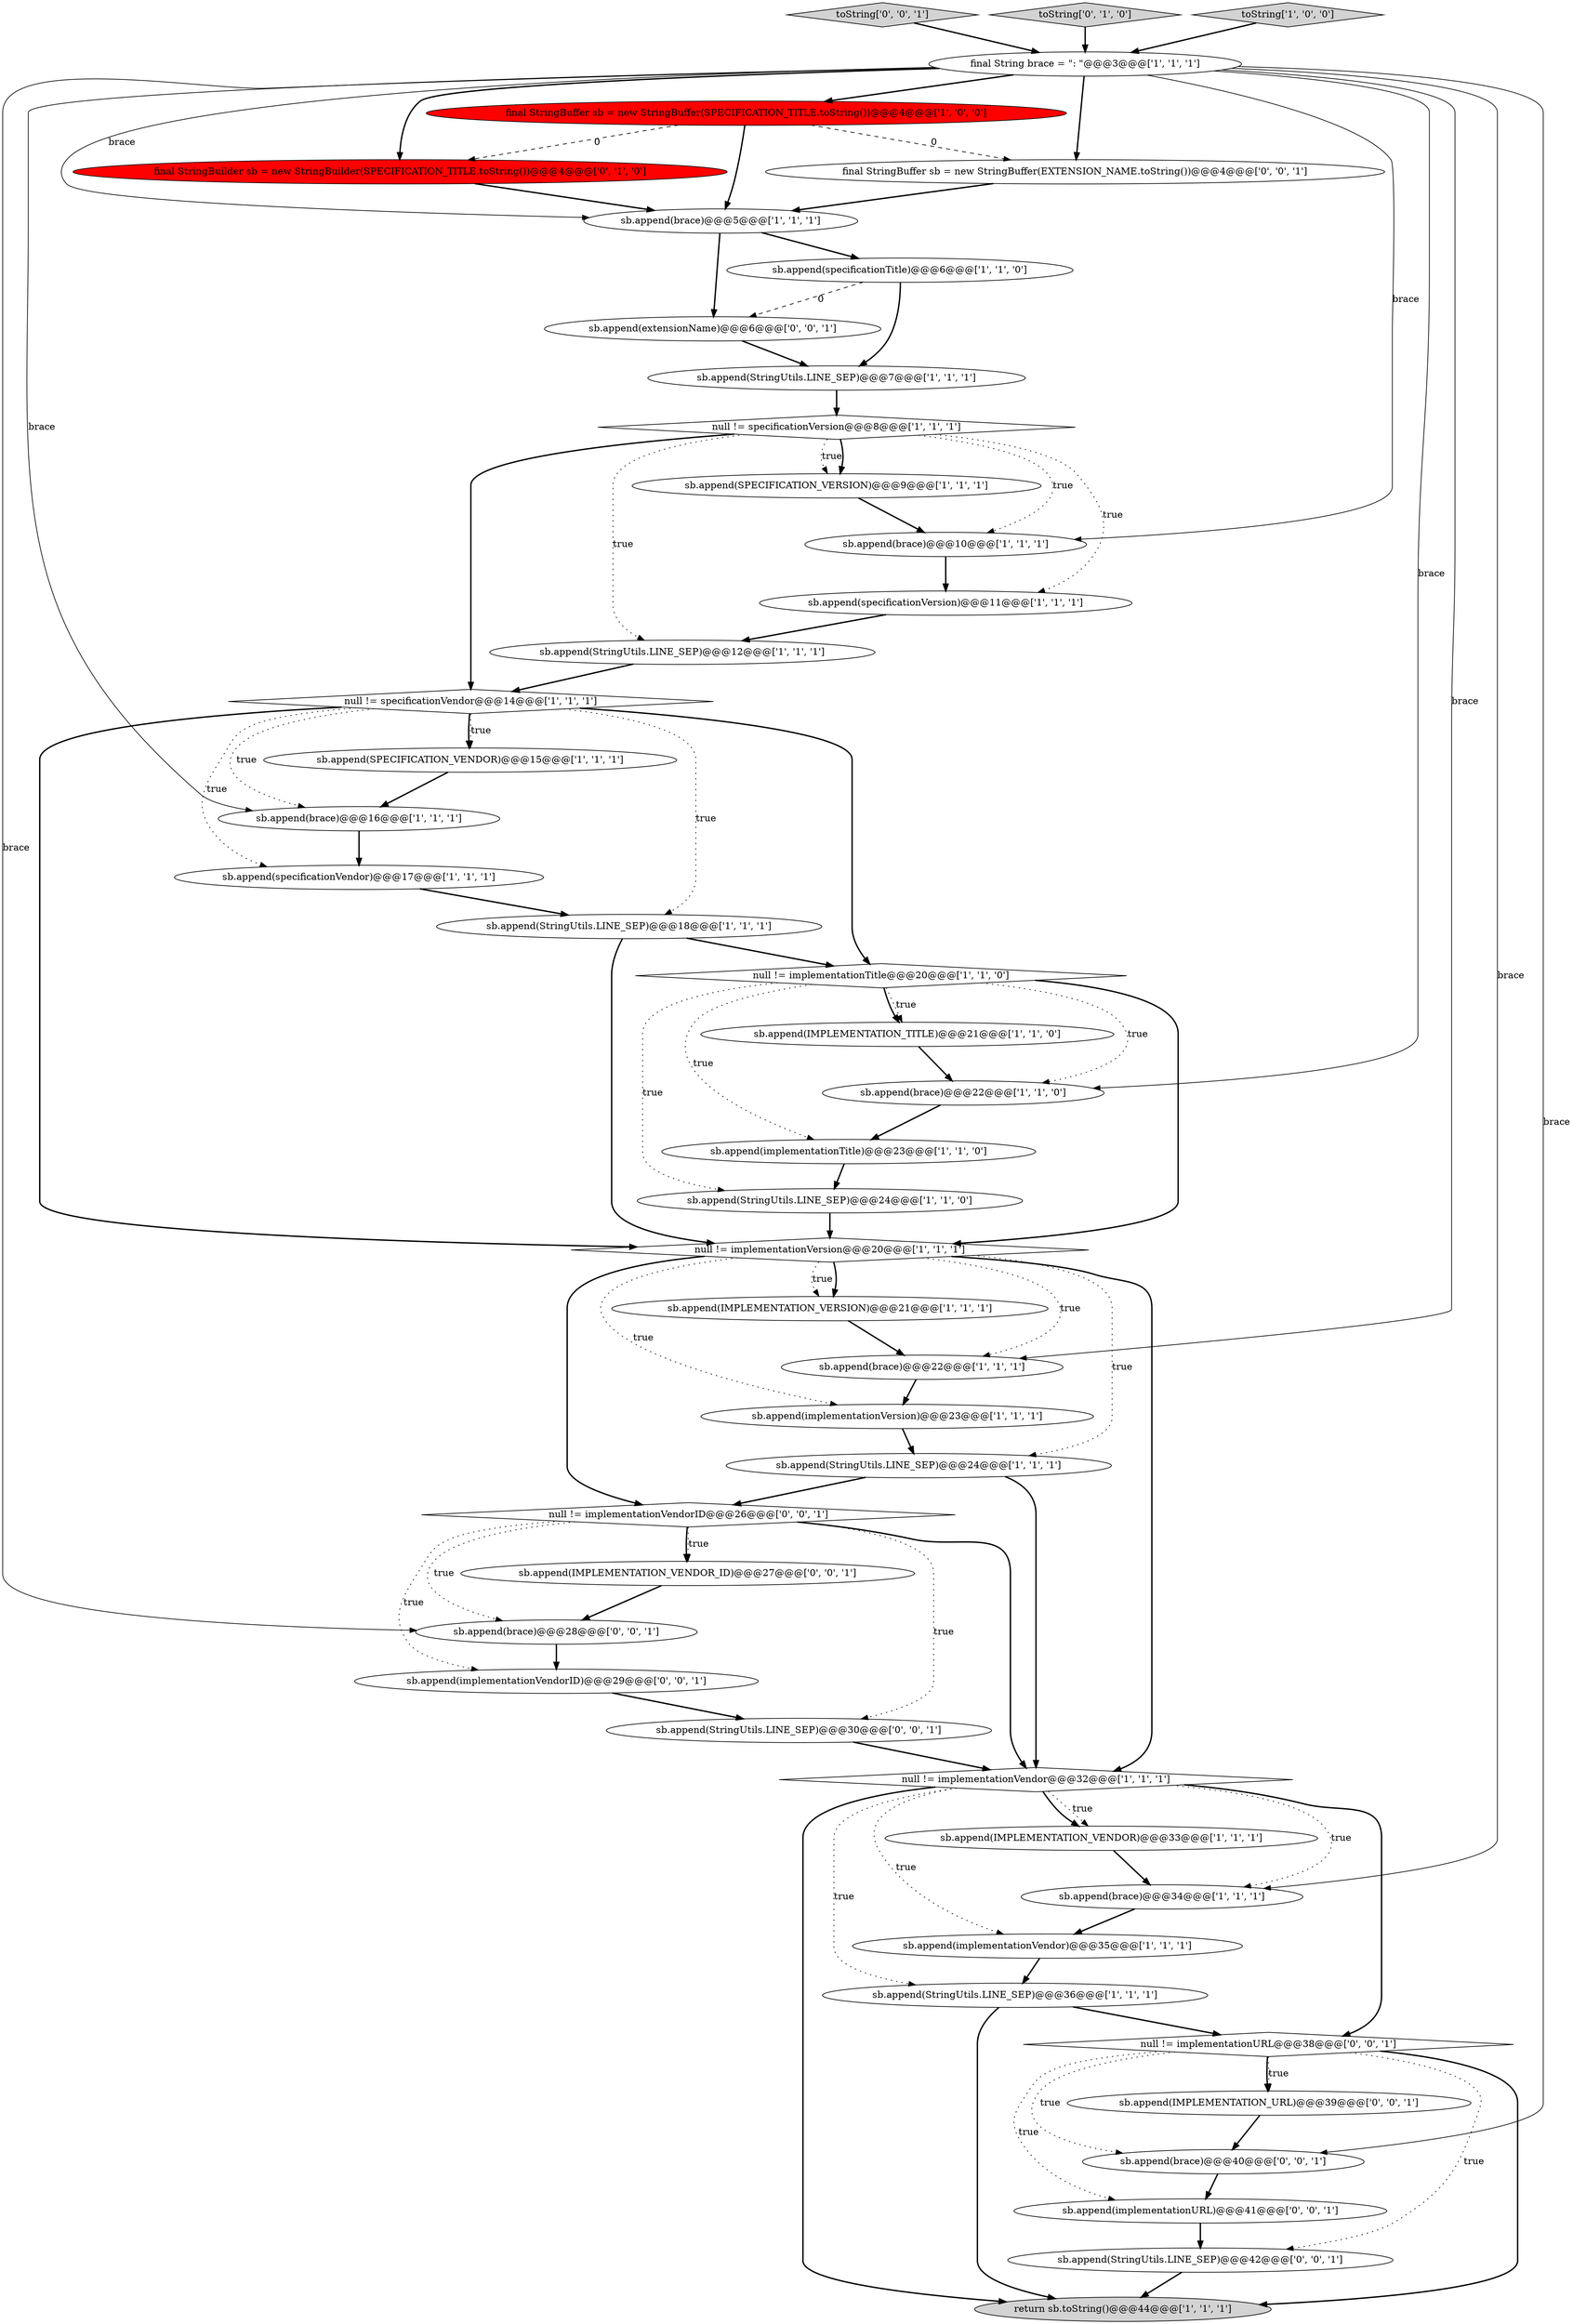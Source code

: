 digraph {
8 [style = filled, label = "sb.append(StringUtils.LINE_SEP)@@@18@@@['1', '1', '1']", fillcolor = white, shape = ellipse image = "AAA0AAABBB1BBB"];
19 [style = filled, label = "sb.append(brace)@@@10@@@['1', '1', '1']", fillcolor = white, shape = ellipse image = "AAA0AAABBB1BBB"];
22 [style = filled, label = "sb.append(brace)@@@5@@@['1', '1', '1']", fillcolor = white, shape = ellipse image = "AAA0AAABBB1BBB"];
27 [style = filled, label = "null != implementationVersion@@@20@@@['1', '1', '1']", fillcolor = white, shape = diamond image = "AAA0AAABBB1BBB"];
13 [style = filled, label = "sb.append(StringUtils.LINE_SEP)@@@24@@@['1', '1', '0']", fillcolor = white, shape = ellipse image = "AAA0AAABBB1BBB"];
46 [style = filled, label = "toString['0', '0', '1']", fillcolor = lightgray, shape = diamond image = "AAA0AAABBB3BBB"];
30 [style = filled, label = "sb.append(SPECIFICATION_VERSION)@@@9@@@['1', '1', '1']", fillcolor = white, shape = ellipse image = "AAA0AAABBB1BBB"];
33 [style = filled, label = "toString['0', '1', '0']", fillcolor = lightgray, shape = diamond image = "AAA0AAABBB2BBB"];
41 [style = filled, label = "sb.append(StringUtils.LINE_SEP)@@@30@@@['0', '0', '1']", fillcolor = white, shape = ellipse image = "AAA0AAABBB3BBB"];
21 [style = filled, label = "sb.append(specificationTitle)@@@6@@@['1', '1', '0']", fillcolor = white, shape = ellipse image = "AAA0AAABBB1BBB"];
24 [style = filled, label = "null != implementationTitle@@@20@@@['1', '1', '0']", fillcolor = white, shape = diamond image = "AAA0AAABBB1BBB"];
17 [style = filled, label = "sb.append(brace)@@@34@@@['1', '1', '1']", fillcolor = white, shape = ellipse image = "AAA0AAABBB1BBB"];
40 [style = filled, label = "null != implementationVendorID@@@26@@@['0', '0', '1']", fillcolor = white, shape = diamond image = "AAA0AAABBB3BBB"];
20 [style = filled, label = "sb.append(implementationVendor)@@@35@@@['1', '1', '1']", fillcolor = white, shape = ellipse image = "AAA0AAABBB1BBB"];
10 [style = filled, label = "null != specificationVersion@@@8@@@['1', '1', '1']", fillcolor = white, shape = diamond image = "AAA0AAABBB1BBB"];
11 [style = filled, label = "sb.append(IMPLEMENTATION_VERSION)@@@21@@@['1', '1', '1']", fillcolor = white, shape = ellipse image = "AAA0AAABBB1BBB"];
26 [style = filled, label = "sb.append(brace)@@@22@@@['1', '1', '0']", fillcolor = white, shape = ellipse image = "AAA0AAABBB1BBB"];
16 [style = filled, label = "null != specificationVendor@@@14@@@['1', '1', '1']", fillcolor = white, shape = diamond image = "AAA0AAABBB1BBB"];
14 [style = filled, label = "return sb.toString()@@@44@@@['1', '1', '1']", fillcolor = lightgray, shape = ellipse image = "AAA0AAABBB1BBB"];
12 [style = filled, label = "sb.append(StringUtils.LINE_SEP)@@@7@@@['1', '1', '1']", fillcolor = white, shape = ellipse image = "AAA0AAABBB1BBB"];
6 [style = filled, label = "toString['1', '0', '0']", fillcolor = lightgray, shape = diamond image = "AAA0AAABBB1BBB"];
18 [style = filled, label = "final String brace = \": \"@@@3@@@['1', '1', '1']", fillcolor = white, shape = ellipse image = "AAA0AAABBB1BBB"];
9 [style = filled, label = "sb.append(implementationVersion)@@@23@@@['1', '1', '1']", fillcolor = white, shape = ellipse image = "AAA0AAABBB1BBB"];
29 [style = filled, label = "final StringBuffer sb = new StringBuffer(SPECIFICATION_TITLE.toString())@@@4@@@['1', '0', '0']", fillcolor = red, shape = ellipse image = "AAA1AAABBB1BBB"];
42 [style = filled, label = "sb.append(IMPLEMENTATION_URL)@@@39@@@['0', '0', '1']", fillcolor = white, shape = ellipse image = "AAA0AAABBB3BBB"];
2 [style = filled, label = "sb.append(brace)@@@16@@@['1', '1', '1']", fillcolor = white, shape = ellipse image = "AAA0AAABBB1BBB"];
43 [style = filled, label = "sb.append(implementationURL)@@@41@@@['0', '0', '1']", fillcolor = white, shape = ellipse image = "AAA0AAABBB3BBB"];
32 [style = filled, label = "final StringBuilder sb = new StringBuilder(SPECIFICATION_TITLE.toString())@@@4@@@['0', '1', '0']", fillcolor = red, shape = ellipse image = "AAA1AAABBB2BBB"];
31 [style = filled, label = "sb.append(specificationVersion)@@@11@@@['1', '1', '1']", fillcolor = white, shape = ellipse image = "AAA0AAABBB1BBB"];
44 [style = filled, label = "sb.append(extensionName)@@@6@@@['0', '0', '1']", fillcolor = white, shape = ellipse image = "AAA0AAABBB3BBB"];
25 [style = filled, label = "sb.append(SPECIFICATION_VENDOR)@@@15@@@['1', '1', '1']", fillcolor = white, shape = ellipse image = "AAA0AAABBB1BBB"];
28 [style = filled, label = "null != implementationVendor@@@32@@@['1', '1', '1']", fillcolor = white, shape = diamond image = "AAA0AAABBB1BBB"];
36 [style = filled, label = "sb.append(IMPLEMENTATION_VENDOR_ID)@@@27@@@['0', '0', '1']", fillcolor = white, shape = ellipse image = "AAA0AAABBB3BBB"];
7 [style = filled, label = "sb.append(brace)@@@22@@@['1', '1', '1']", fillcolor = white, shape = ellipse image = "AAA0AAABBB1BBB"];
5 [style = filled, label = "sb.append(StringUtils.LINE_SEP)@@@36@@@['1', '1', '1']", fillcolor = white, shape = ellipse image = "AAA0AAABBB1BBB"];
38 [style = filled, label = "sb.append(brace)@@@28@@@['0', '0', '1']", fillcolor = white, shape = ellipse image = "AAA0AAABBB3BBB"];
37 [style = filled, label = "null != implementationURL@@@38@@@['0', '0', '1']", fillcolor = white, shape = diamond image = "AAA0AAABBB3BBB"];
34 [style = filled, label = "final StringBuffer sb = new StringBuffer(EXTENSION_NAME.toString())@@@4@@@['0', '0', '1']", fillcolor = white, shape = ellipse image = "AAA0AAABBB3BBB"];
4 [style = filled, label = "sb.append(specificationVendor)@@@17@@@['1', '1', '1']", fillcolor = white, shape = ellipse image = "AAA0AAABBB1BBB"];
0 [style = filled, label = "sb.append(StringUtils.LINE_SEP)@@@12@@@['1', '1', '1']", fillcolor = white, shape = ellipse image = "AAA0AAABBB1BBB"];
1 [style = filled, label = "sb.append(StringUtils.LINE_SEP)@@@24@@@['1', '1', '1']", fillcolor = white, shape = ellipse image = "AAA0AAABBB1BBB"];
23 [style = filled, label = "sb.append(IMPLEMENTATION_VENDOR)@@@33@@@['1', '1', '1']", fillcolor = white, shape = ellipse image = "AAA0AAABBB1BBB"];
35 [style = filled, label = "sb.append(brace)@@@40@@@['0', '0', '1']", fillcolor = white, shape = ellipse image = "AAA0AAABBB3BBB"];
45 [style = filled, label = "sb.append(implementationVendorID)@@@29@@@['0', '0', '1']", fillcolor = white, shape = ellipse image = "AAA0AAABBB3BBB"];
3 [style = filled, label = "sb.append(implementationTitle)@@@23@@@['1', '1', '0']", fillcolor = white, shape = ellipse image = "AAA0AAABBB1BBB"];
39 [style = filled, label = "sb.append(StringUtils.LINE_SEP)@@@42@@@['0', '0', '1']", fillcolor = white, shape = ellipse image = "AAA0AAABBB3BBB"];
15 [style = filled, label = "sb.append(IMPLEMENTATION_TITLE)@@@21@@@['1', '1', '0']", fillcolor = white, shape = ellipse image = "AAA0AAABBB1BBB"];
32->22 [style = bold, label=""];
27->1 [style = dotted, label="true"];
29->32 [style = dashed, label="0"];
27->28 [style = bold, label=""];
10->31 [style = dotted, label="true"];
39->14 [style = bold, label=""];
35->43 [style = bold, label=""];
40->36 [style = dotted, label="true"];
10->30 [style = dotted, label="true"];
28->14 [style = bold, label=""];
41->28 [style = bold, label=""];
7->9 [style = bold, label=""];
1->28 [style = bold, label=""];
12->10 [style = bold, label=""];
33->18 [style = bold, label=""];
27->9 [style = dotted, label="true"];
18->32 [style = bold, label=""];
4->8 [style = bold, label=""];
23->17 [style = bold, label=""];
18->22 [style = solid, label="brace"];
24->3 [style = dotted, label="true"];
8->27 [style = bold, label=""];
24->27 [style = bold, label=""];
5->37 [style = bold, label=""];
17->20 [style = bold, label=""];
40->41 [style = dotted, label="true"];
45->41 [style = bold, label=""];
28->37 [style = bold, label=""];
38->45 [style = bold, label=""];
28->17 [style = dotted, label="true"];
16->4 [style = dotted, label="true"];
2->4 [style = bold, label=""];
44->12 [style = bold, label=""];
25->2 [style = bold, label=""];
30->19 [style = bold, label=""];
27->11 [style = bold, label=""];
24->26 [style = dotted, label="true"];
18->19 [style = solid, label="brace"];
18->26 [style = solid, label="brace"];
18->38 [style = solid, label="brace"];
28->23 [style = dotted, label="true"];
10->0 [style = dotted, label="true"];
18->35 [style = solid, label="brace"];
9->1 [style = bold, label=""];
18->2 [style = solid, label="brace"];
16->25 [style = dotted, label="true"];
22->44 [style = bold, label=""];
24->13 [style = dotted, label="true"];
8->24 [style = bold, label=""];
16->8 [style = dotted, label="true"];
0->16 [style = bold, label=""];
29->34 [style = dashed, label="0"];
16->27 [style = bold, label=""];
28->20 [style = dotted, label="true"];
6->18 [style = bold, label=""];
26->3 [style = bold, label=""];
31->0 [style = bold, label=""];
16->24 [style = bold, label=""];
18->34 [style = bold, label=""];
40->38 [style = dotted, label="true"];
46->18 [style = bold, label=""];
21->12 [style = bold, label=""];
37->35 [style = dotted, label="true"];
37->43 [style = dotted, label="true"];
13->27 [style = bold, label=""];
10->16 [style = bold, label=""];
40->36 [style = bold, label=""];
28->23 [style = bold, label=""];
10->19 [style = dotted, label="true"];
37->42 [style = dotted, label="true"];
43->39 [style = bold, label=""];
10->30 [style = bold, label=""];
37->42 [style = bold, label=""];
24->15 [style = bold, label=""];
16->2 [style = dotted, label="true"];
21->44 [style = dashed, label="0"];
1->40 [style = bold, label=""];
19->31 [style = bold, label=""];
22->21 [style = bold, label=""];
16->25 [style = bold, label=""];
40->28 [style = bold, label=""];
5->14 [style = bold, label=""];
27->11 [style = dotted, label="true"];
34->22 [style = bold, label=""];
15->26 [style = bold, label=""];
20->5 [style = bold, label=""];
42->35 [style = bold, label=""];
28->5 [style = dotted, label="true"];
37->14 [style = bold, label=""];
18->29 [style = bold, label=""];
18->7 [style = solid, label="brace"];
27->7 [style = dotted, label="true"];
37->39 [style = dotted, label="true"];
24->15 [style = dotted, label="true"];
3->13 [style = bold, label=""];
27->40 [style = bold, label=""];
36->38 [style = bold, label=""];
29->22 [style = bold, label=""];
40->45 [style = dotted, label="true"];
18->17 [style = solid, label="brace"];
11->7 [style = bold, label=""];
}
